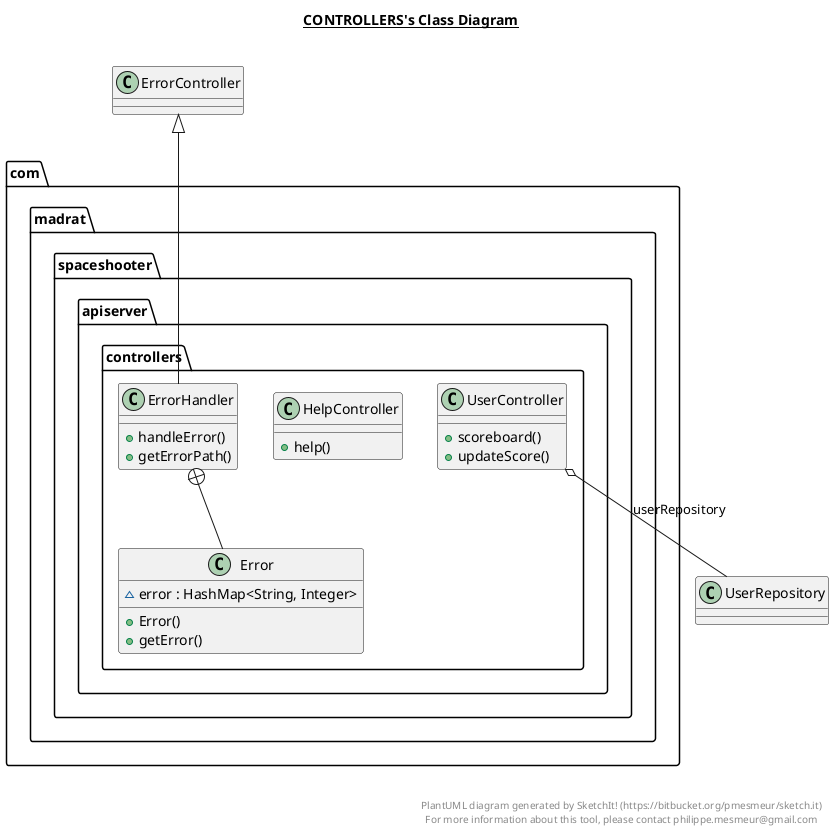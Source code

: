 @startuml

title __CONTROLLERS's Class Diagram__\n

  package com.madrat.spaceshooter.apiserver {
    package com.madrat.spaceshooter.apiserver.controllers {
      class ErrorHandler {
          + handleError()
          + getErrorPath()
      }
    }
  }
  

  package com.madrat.spaceshooter.apiserver {
    package com.madrat.spaceshooter.apiserver.controllers {
      class Error {
          ~ error : HashMap<String, Integer>
          + Error()
          + getError()
      }
    }
  }
  

  package com.madrat.spaceshooter.apiserver {
    package com.madrat.spaceshooter.apiserver.controllers {
      class HelpController {
          + help()
      }
    }
  }
  

  package com.madrat.spaceshooter.apiserver {
    package com.madrat.spaceshooter.apiserver.controllers {
      class UserController {
          + scoreboard()
          + updateScore()
      }
    }
  }
  

  ErrorHandler -up-|> ErrorController
  ErrorHandler +-down- Error
  UserController o-- UserRepository : userRepository


right footer


PlantUML diagram generated by SketchIt! (https://bitbucket.org/pmesmeur/sketch.it)
For more information about this tool, please contact philippe.mesmeur@gmail.com
endfooter

@enduml
